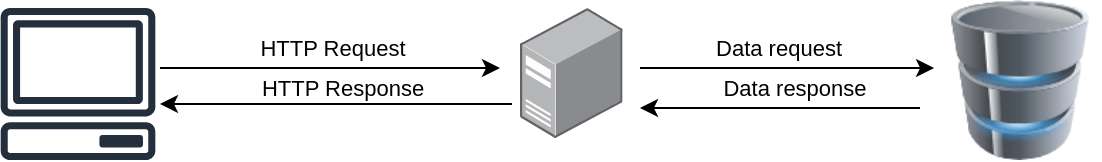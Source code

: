 <mxfile version="24.7.17">
  <diagram name="Page-1" id="zxCfzOraTNAjzz_b3QGn">
    <mxGraphModel dx="880" dy="470" grid="1" gridSize="10" guides="1" tooltips="1" connect="1" arrows="1" fold="1" page="1" pageScale="1" pageWidth="850" pageHeight="1100" math="0" shadow="0">
      <root>
        <mxCell id="0" />
        <mxCell id="1" parent="0" />
        <mxCell id="QGao07sYF49QG53qNLMk-1" value="" style="sketch=0;outlineConnect=0;fontColor=#232F3E;gradientColor=none;fillColor=#232F3D;strokeColor=none;dashed=0;verticalLabelPosition=bottom;verticalAlign=top;align=center;html=1;fontSize=12;fontStyle=0;aspect=fixed;pointerEvents=1;shape=mxgraph.aws4.client;" vertex="1" parent="1">
          <mxGeometry x="160" y="160" width="78" height="76" as="geometry" />
        </mxCell>
        <mxCell id="QGao07sYF49QG53qNLMk-2" value="" style="image;points=[];aspect=fixed;html=1;align=center;shadow=0;dashed=0;image=img/lib/allied_telesis/computer_and_terminals/Server_Desktop.svg;direction=east;" vertex="1" parent="1">
          <mxGeometry x="420" y="160" width="51.28" height="65" as="geometry" />
        </mxCell>
        <mxCell id="QGao07sYF49QG53qNLMk-3" value="" style="endArrow=classic;html=1;rounded=0;" edge="1" parent="1">
          <mxGeometry width="50" height="50" relative="1" as="geometry">
            <mxPoint x="240" y="190" as="sourcePoint" />
            <mxPoint x="410" y="190" as="targetPoint" />
          </mxGeometry>
        </mxCell>
        <mxCell id="QGao07sYF49QG53qNLMk-4" value="HTTP Request" style="edgeLabel;html=1;align=center;verticalAlign=middle;resizable=0;points=[];" vertex="1" connectable="0" parent="QGao07sYF49QG53qNLMk-3">
          <mxGeometry x="0.012" y="2" relative="1" as="geometry">
            <mxPoint y="-8" as="offset" />
          </mxGeometry>
        </mxCell>
        <mxCell id="QGao07sYF49QG53qNLMk-5" value="HTTP Response" style="edgeLabel;html=1;align=center;verticalAlign=middle;resizable=0;points=[];" vertex="1" connectable="0" parent="QGao07sYF49QG53qNLMk-3">
          <mxGeometry x="-0.467" y="-2" relative="1" as="geometry">
            <mxPoint x="45" y="8" as="offset" />
          </mxGeometry>
        </mxCell>
        <mxCell id="QGao07sYF49QG53qNLMk-7" value="" style="endArrow=classic;html=1;rounded=0;exitX=-0.078;exitY=0.738;exitDx=0;exitDy=0;exitPerimeter=0;" edge="1" parent="1" source="QGao07sYF49QG53qNLMk-2">
          <mxGeometry width="50" height="50" relative="1" as="geometry">
            <mxPoint x="380" y="210" as="sourcePoint" />
            <mxPoint x="240" y="208" as="targetPoint" />
          </mxGeometry>
        </mxCell>
        <mxCell id="QGao07sYF49QG53qNLMk-8" value="" style="image;html=1;image=img/lib/clip_art/computers/Database_128x128.png" vertex="1" parent="1">
          <mxGeometry x="630" y="156" width="80" height="80" as="geometry" />
        </mxCell>
        <mxCell id="QGao07sYF49QG53qNLMk-9" value="" style="endArrow=classic;html=1;rounded=0;entryX=-0.037;entryY=0.425;entryDx=0;entryDy=0;entryPerimeter=0;" edge="1" parent="1" target="QGao07sYF49QG53qNLMk-8">
          <mxGeometry width="50" height="50" relative="1" as="geometry">
            <mxPoint x="480" y="190" as="sourcePoint" />
            <mxPoint x="570" y="190" as="targetPoint" />
          </mxGeometry>
        </mxCell>
        <mxCell id="QGao07sYF49QG53qNLMk-10" value="Data request" style="edgeLabel;html=1;align=center;verticalAlign=middle;resizable=0;points=[];" vertex="1" connectable="0" parent="QGao07sYF49QG53qNLMk-9">
          <mxGeometry x="-0.061" y="-2" relative="1" as="geometry">
            <mxPoint y="-12" as="offset" />
          </mxGeometry>
        </mxCell>
        <mxCell id="QGao07sYF49QG53qNLMk-11" value="" style="endArrow=classic;html=1;rounded=0;" edge="1" parent="1">
          <mxGeometry width="50" height="50" relative="1" as="geometry">
            <mxPoint x="620" y="210" as="sourcePoint" />
            <mxPoint x="480" y="210" as="targetPoint" />
          </mxGeometry>
        </mxCell>
        <mxCell id="QGao07sYF49QG53qNLMk-12" value="Data response" style="edgeLabel;html=1;align=center;verticalAlign=middle;resizable=0;points=[];" vertex="1" connectable="0" parent="QGao07sYF49QG53qNLMk-11">
          <mxGeometry x="-0.1" y="4" relative="1" as="geometry">
            <mxPoint y="-14" as="offset" />
          </mxGeometry>
        </mxCell>
      </root>
    </mxGraphModel>
  </diagram>
</mxfile>
